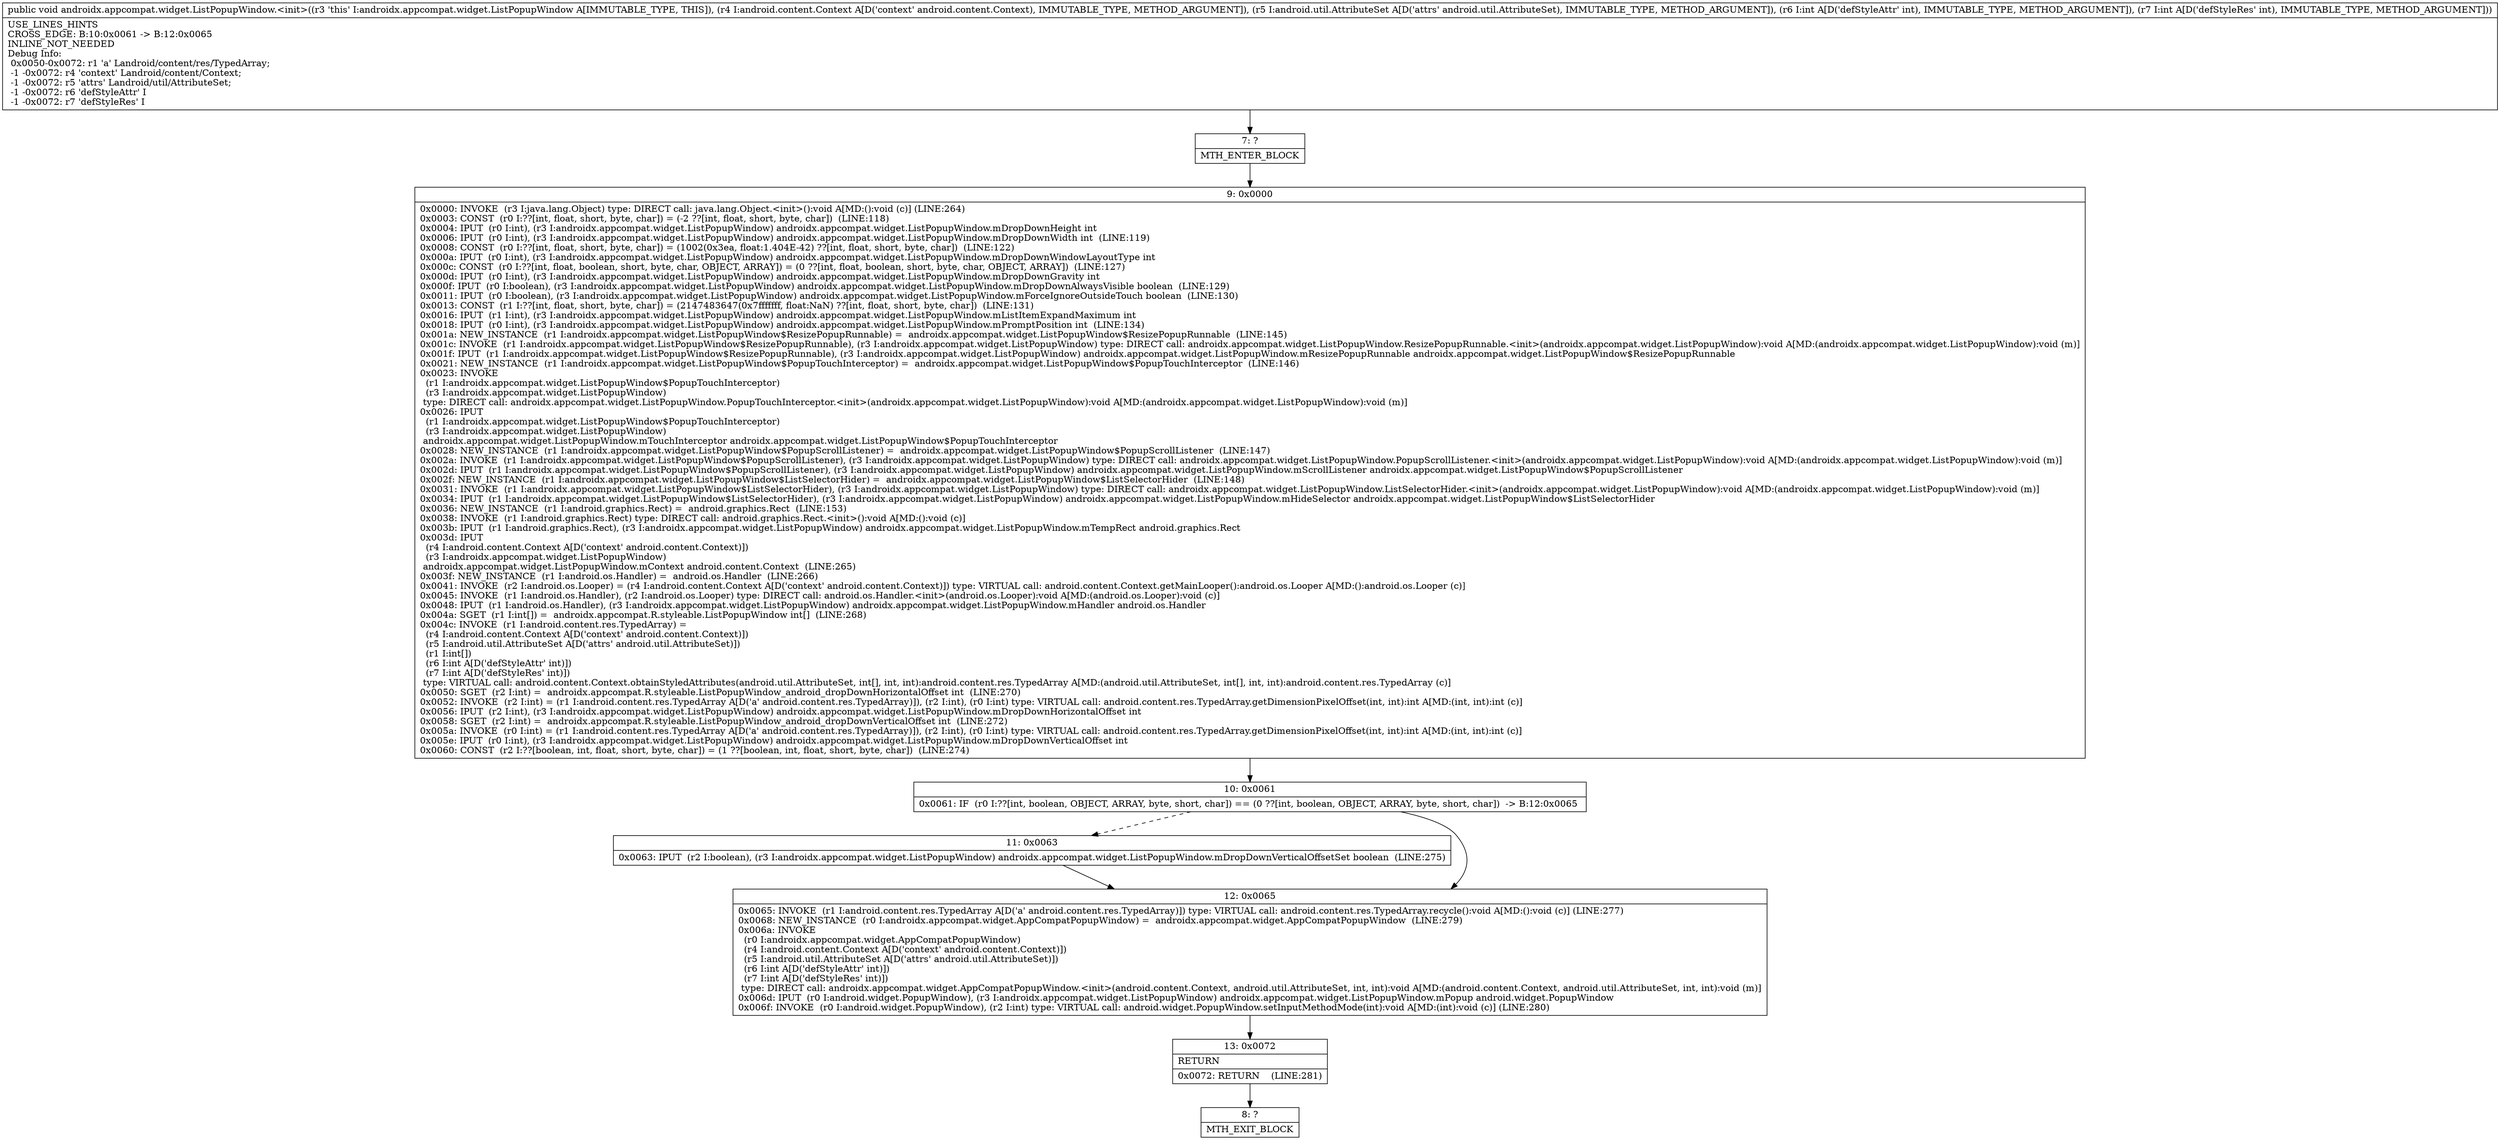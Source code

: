 digraph "CFG forandroidx.appcompat.widget.ListPopupWindow.\<init\>(Landroid\/content\/Context;Landroid\/util\/AttributeSet;II)V" {
Node_7 [shape=record,label="{7\:\ ?|MTH_ENTER_BLOCK\l}"];
Node_9 [shape=record,label="{9\:\ 0x0000|0x0000: INVOKE  (r3 I:java.lang.Object) type: DIRECT call: java.lang.Object.\<init\>():void A[MD:():void (c)] (LINE:264)\l0x0003: CONST  (r0 I:??[int, float, short, byte, char]) = (\-2 ??[int, float, short, byte, char])  (LINE:118)\l0x0004: IPUT  (r0 I:int), (r3 I:androidx.appcompat.widget.ListPopupWindow) androidx.appcompat.widget.ListPopupWindow.mDropDownHeight int \l0x0006: IPUT  (r0 I:int), (r3 I:androidx.appcompat.widget.ListPopupWindow) androidx.appcompat.widget.ListPopupWindow.mDropDownWidth int  (LINE:119)\l0x0008: CONST  (r0 I:??[int, float, short, byte, char]) = (1002(0x3ea, float:1.404E\-42) ??[int, float, short, byte, char])  (LINE:122)\l0x000a: IPUT  (r0 I:int), (r3 I:androidx.appcompat.widget.ListPopupWindow) androidx.appcompat.widget.ListPopupWindow.mDropDownWindowLayoutType int \l0x000c: CONST  (r0 I:??[int, float, boolean, short, byte, char, OBJECT, ARRAY]) = (0 ??[int, float, boolean, short, byte, char, OBJECT, ARRAY])  (LINE:127)\l0x000d: IPUT  (r0 I:int), (r3 I:androidx.appcompat.widget.ListPopupWindow) androidx.appcompat.widget.ListPopupWindow.mDropDownGravity int \l0x000f: IPUT  (r0 I:boolean), (r3 I:androidx.appcompat.widget.ListPopupWindow) androidx.appcompat.widget.ListPopupWindow.mDropDownAlwaysVisible boolean  (LINE:129)\l0x0011: IPUT  (r0 I:boolean), (r3 I:androidx.appcompat.widget.ListPopupWindow) androidx.appcompat.widget.ListPopupWindow.mForceIgnoreOutsideTouch boolean  (LINE:130)\l0x0013: CONST  (r1 I:??[int, float, short, byte, char]) = (2147483647(0x7fffffff, float:NaN) ??[int, float, short, byte, char])  (LINE:131)\l0x0016: IPUT  (r1 I:int), (r3 I:androidx.appcompat.widget.ListPopupWindow) androidx.appcompat.widget.ListPopupWindow.mListItemExpandMaximum int \l0x0018: IPUT  (r0 I:int), (r3 I:androidx.appcompat.widget.ListPopupWindow) androidx.appcompat.widget.ListPopupWindow.mPromptPosition int  (LINE:134)\l0x001a: NEW_INSTANCE  (r1 I:androidx.appcompat.widget.ListPopupWindow$ResizePopupRunnable) =  androidx.appcompat.widget.ListPopupWindow$ResizePopupRunnable  (LINE:145)\l0x001c: INVOKE  (r1 I:androidx.appcompat.widget.ListPopupWindow$ResizePopupRunnable), (r3 I:androidx.appcompat.widget.ListPopupWindow) type: DIRECT call: androidx.appcompat.widget.ListPopupWindow.ResizePopupRunnable.\<init\>(androidx.appcompat.widget.ListPopupWindow):void A[MD:(androidx.appcompat.widget.ListPopupWindow):void (m)]\l0x001f: IPUT  (r1 I:androidx.appcompat.widget.ListPopupWindow$ResizePopupRunnable), (r3 I:androidx.appcompat.widget.ListPopupWindow) androidx.appcompat.widget.ListPopupWindow.mResizePopupRunnable androidx.appcompat.widget.ListPopupWindow$ResizePopupRunnable \l0x0021: NEW_INSTANCE  (r1 I:androidx.appcompat.widget.ListPopupWindow$PopupTouchInterceptor) =  androidx.appcompat.widget.ListPopupWindow$PopupTouchInterceptor  (LINE:146)\l0x0023: INVOKE  \l  (r1 I:androidx.appcompat.widget.ListPopupWindow$PopupTouchInterceptor)\l  (r3 I:androidx.appcompat.widget.ListPopupWindow)\l type: DIRECT call: androidx.appcompat.widget.ListPopupWindow.PopupTouchInterceptor.\<init\>(androidx.appcompat.widget.ListPopupWindow):void A[MD:(androidx.appcompat.widget.ListPopupWindow):void (m)]\l0x0026: IPUT  \l  (r1 I:androidx.appcompat.widget.ListPopupWindow$PopupTouchInterceptor)\l  (r3 I:androidx.appcompat.widget.ListPopupWindow)\l androidx.appcompat.widget.ListPopupWindow.mTouchInterceptor androidx.appcompat.widget.ListPopupWindow$PopupTouchInterceptor \l0x0028: NEW_INSTANCE  (r1 I:androidx.appcompat.widget.ListPopupWindow$PopupScrollListener) =  androidx.appcompat.widget.ListPopupWindow$PopupScrollListener  (LINE:147)\l0x002a: INVOKE  (r1 I:androidx.appcompat.widget.ListPopupWindow$PopupScrollListener), (r3 I:androidx.appcompat.widget.ListPopupWindow) type: DIRECT call: androidx.appcompat.widget.ListPopupWindow.PopupScrollListener.\<init\>(androidx.appcompat.widget.ListPopupWindow):void A[MD:(androidx.appcompat.widget.ListPopupWindow):void (m)]\l0x002d: IPUT  (r1 I:androidx.appcompat.widget.ListPopupWindow$PopupScrollListener), (r3 I:androidx.appcompat.widget.ListPopupWindow) androidx.appcompat.widget.ListPopupWindow.mScrollListener androidx.appcompat.widget.ListPopupWindow$PopupScrollListener \l0x002f: NEW_INSTANCE  (r1 I:androidx.appcompat.widget.ListPopupWindow$ListSelectorHider) =  androidx.appcompat.widget.ListPopupWindow$ListSelectorHider  (LINE:148)\l0x0031: INVOKE  (r1 I:androidx.appcompat.widget.ListPopupWindow$ListSelectorHider), (r3 I:androidx.appcompat.widget.ListPopupWindow) type: DIRECT call: androidx.appcompat.widget.ListPopupWindow.ListSelectorHider.\<init\>(androidx.appcompat.widget.ListPopupWindow):void A[MD:(androidx.appcompat.widget.ListPopupWindow):void (m)]\l0x0034: IPUT  (r1 I:androidx.appcompat.widget.ListPopupWindow$ListSelectorHider), (r3 I:androidx.appcompat.widget.ListPopupWindow) androidx.appcompat.widget.ListPopupWindow.mHideSelector androidx.appcompat.widget.ListPopupWindow$ListSelectorHider \l0x0036: NEW_INSTANCE  (r1 I:android.graphics.Rect) =  android.graphics.Rect  (LINE:153)\l0x0038: INVOKE  (r1 I:android.graphics.Rect) type: DIRECT call: android.graphics.Rect.\<init\>():void A[MD:():void (c)]\l0x003b: IPUT  (r1 I:android.graphics.Rect), (r3 I:androidx.appcompat.widget.ListPopupWindow) androidx.appcompat.widget.ListPopupWindow.mTempRect android.graphics.Rect \l0x003d: IPUT  \l  (r4 I:android.content.Context A[D('context' android.content.Context)])\l  (r3 I:androidx.appcompat.widget.ListPopupWindow)\l androidx.appcompat.widget.ListPopupWindow.mContext android.content.Context  (LINE:265)\l0x003f: NEW_INSTANCE  (r1 I:android.os.Handler) =  android.os.Handler  (LINE:266)\l0x0041: INVOKE  (r2 I:android.os.Looper) = (r4 I:android.content.Context A[D('context' android.content.Context)]) type: VIRTUAL call: android.content.Context.getMainLooper():android.os.Looper A[MD:():android.os.Looper (c)]\l0x0045: INVOKE  (r1 I:android.os.Handler), (r2 I:android.os.Looper) type: DIRECT call: android.os.Handler.\<init\>(android.os.Looper):void A[MD:(android.os.Looper):void (c)]\l0x0048: IPUT  (r1 I:android.os.Handler), (r3 I:androidx.appcompat.widget.ListPopupWindow) androidx.appcompat.widget.ListPopupWindow.mHandler android.os.Handler \l0x004a: SGET  (r1 I:int[]) =  androidx.appcompat.R.styleable.ListPopupWindow int[]  (LINE:268)\l0x004c: INVOKE  (r1 I:android.content.res.TypedArray) = \l  (r4 I:android.content.Context A[D('context' android.content.Context)])\l  (r5 I:android.util.AttributeSet A[D('attrs' android.util.AttributeSet)])\l  (r1 I:int[])\l  (r6 I:int A[D('defStyleAttr' int)])\l  (r7 I:int A[D('defStyleRes' int)])\l type: VIRTUAL call: android.content.Context.obtainStyledAttributes(android.util.AttributeSet, int[], int, int):android.content.res.TypedArray A[MD:(android.util.AttributeSet, int[], int, int):android.content.res.TypedArray (c)]\l0x0050: SGET  (r2 I:int) =  androidx.appcompat.R.styleable.ListPopupWindow_android_dropDownHorizontalOffset int  (LINE:270)\l0x0052: INVOKE  (r2 I:int) = (r1 I:android.content.res.TypedArray A[D('a' android.content.res.TypedArray)]), (r2 I:int), (r0 I:int) type: VIRTUAL call: android.content.res.TypedArray.getDimensionPixelOffset(int, int):int A[MD:(int, int):int (c)]\l0x0056: IPUT  (r2 I:int), (r3 I:androidx.appcompat.widget.ListPopupWindow) androidx.appcompat.widget.ListPopupWindow.mDropDownHorizontalOffset int \l0x0058: SGET  (r2 I:int) =  androidx.appcompat.R.styleable.ListPopupWindow_android_dropDownVerticalOffset int  (LINE:272)\l0x005a: INVOKE  (r0 I:int) = (r1 I:android.content.res.TypedArray A[D('a' android.content.res.TypedArray)]), (r2 I:int), (r0 I:int) type: VIRTUAL call: android.content.res.TypedArray.getDimensionPixelOffset(int, int):int A[MD:(int, int):int (c)]\l0x005e: IPUT  (r0 I:int), (r3 I:androidx.appcompat.widget.ListPopupWindow) androidx.appcompat.widget.ListPopupWindow.mDropDownVerticalOffset int \l0x0060: CONST  (r2 I:??[boolean, int, float, short, byte, char]) = (1 ??[boolean, int, float, short, byte, char])  (LINE:274)\l}"];
Node_10 [shape=record,label="{10\:\ 0x0061|0x0061: IF  (r0 I:??[int, boolean, OBJECT, ARRAY, byte, short, char]) == (0 ??[int, boolean, OBJECT, ARRAY, byte, short, char])  \-\> B:12:0x0065 \l}"];
Node_11 [shape=record,label="{11\:\ 0x0063|0x0063: IPUT  (r2 I:boolean), (r3 I:androidx.appcompat.widget.ListPopupWindow) androidx.appcompat.widget.ListPopupWindow.mDropDownVerticalOffsetSet boolean  (LINE:275)\l}"];
Node_12 [shape=record,label="{12\:\ 0x0065|0x0065: INVOKE  (r1 I:android.content.res.TypedArray A[D('a' android.content.res.TypedArray)]) type: VIRTUAL call: android.content.res.TypedArray.recycle():void A[MD:():void (c)] (LINE:277)\l0x0068: NEW_INSTANCE  (r0 I:androidx.appcompat.widget.AppCompatPopupWindow) =  androidx.appcompat.widget.AppCompatPopupWindow  (LINE:279)\l0x006a: INVOKE  \l  (r0 I:androidx.appcompat.widget.AppCompatPopupWindow)\l  (r4 I:android.content.Context A[D('context' android.content.Context)])\l  (r5 I:android.util.AttributeSet A[D('attrs' android.util.AttributeSet)])\l  (r6 I:int A[D('defStyleAttr' int)])\l  (r7 I:int A[D('defStyleRes' int)])\l type: DIRECT call: androidx.appcompat.widget.AppCompatPopupWindow.\<init\>(android.content.Context, android.util.AttributeSet, int, int):void A[MD:(android.content.Context, android.util.AttributeSet, int, int):void (m)]\l0x006d: IPUT  (r0 I:android.widget.PopupWindow), (r3 I:androidx.appcompat.widget.ListPopupWindow) androidx.appcompat.widget.ListPopupWindow.mPopup android.widget.PopupWindow \l0x006f: INVOKE  (r0 I:android.widget.PopupWindow), (r2 I:int) type: VIRTUAL call: android.widget.PopupWindow.setInputMethodMode(int):void A[MD:(int):void (c)] (LINE:280)\l}"];
Node_13 [shape=record,label="{13\:\ 0x0072|RETURN\l|0x0072: RETURN    (LINE:281)\l}"];
Node_8 [shape=record,label="{8\:\ ?|MTH_EXIT_BLOCK\l}"];
MethodNode[shape=record,label="{public void androidx.appcompat.widget.ListPopupWindow.\<init\>((r3 'this' I:androidx.appcompat.widget.ListPopupWindow A[IMMUTABLE_TYPE, THIS]), (r4 I:android.content.Context A[D('context' android.content.Context), IMMUTABLE_TYPE, METHOD_ARGUMENT]), (r5 I:android.util.AttributeSet A[D('attrs' android.util.AttributeSet), IMMUTABLE_TYPE, METHOD_ARGUMENT]), (r6 I:int A[D('defStyleAttr' int), IMMUTABLE_TYPE, METHOD_ARGUMENT]), (r7 I:int A[D('defStyleRes' int), IMMUTABLE_TYPE, METHOD_ARGUMENT]))  | USE_LINES_HINTS\lCROSS_EDGE: B:10:0x0061 \-\> B:12:0x0065\lINLINE_NOT_NEEDED\lDebug Info:\l  0x0050\-0x0072: r1 'a' Landroid\/content\/res\/TypedArray;\l  \-1 \-0x0072: r4 'context' Landroid\/content\/Context;\l  \-1 \-0x0072: r5 'attrs' Landroid\/util\/AttributeSet;\l  \-1 \-0x0072: r6 'defStyleAttr' I\l  \-1 \-0x0072: r7 'defStyleRes' I\l}"];
MethodNode -> Node_7;Node_7 -> Node_9;
Node_9 -> Node_10;
Node_10 -> Node_11[style=dashed];
Node_10 -> Node_12;
Node_11 -> Node_12;
Node_12 -> Node_13;
Node_13 -> Node_8;
}

